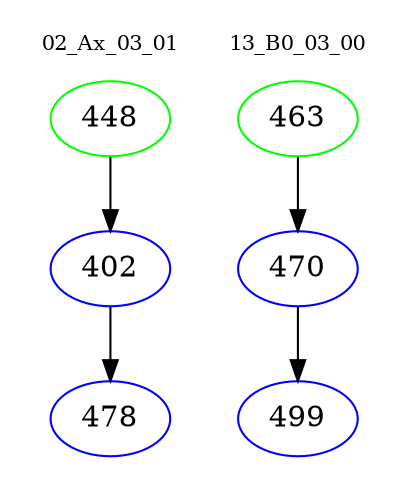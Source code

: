 digraph{
subgraph cluster_0 {
color = white
label = "02_Ax_03_01";
fontsize=10;
T0_448 [label="448", color="green"]
T0_448 -> T0_402 [color="black"]
T0_402 [label="402", color="blue"]
T0_402 -> T0_478 [color="black"]
T0_478 [label="478", color="blue"]
}
subgraph cluster_1 {
color = white
label = "13_B0_03_00";
fontsize=10;
T1_463 [label="463", color="green"]
T1_463 -> T1_470 [color="black"]
T1_470 [label="470", color="blue"]
T1_470 -> T1_499 [color="black"]
T1_499 [label="499", color="blue"]
}
}
